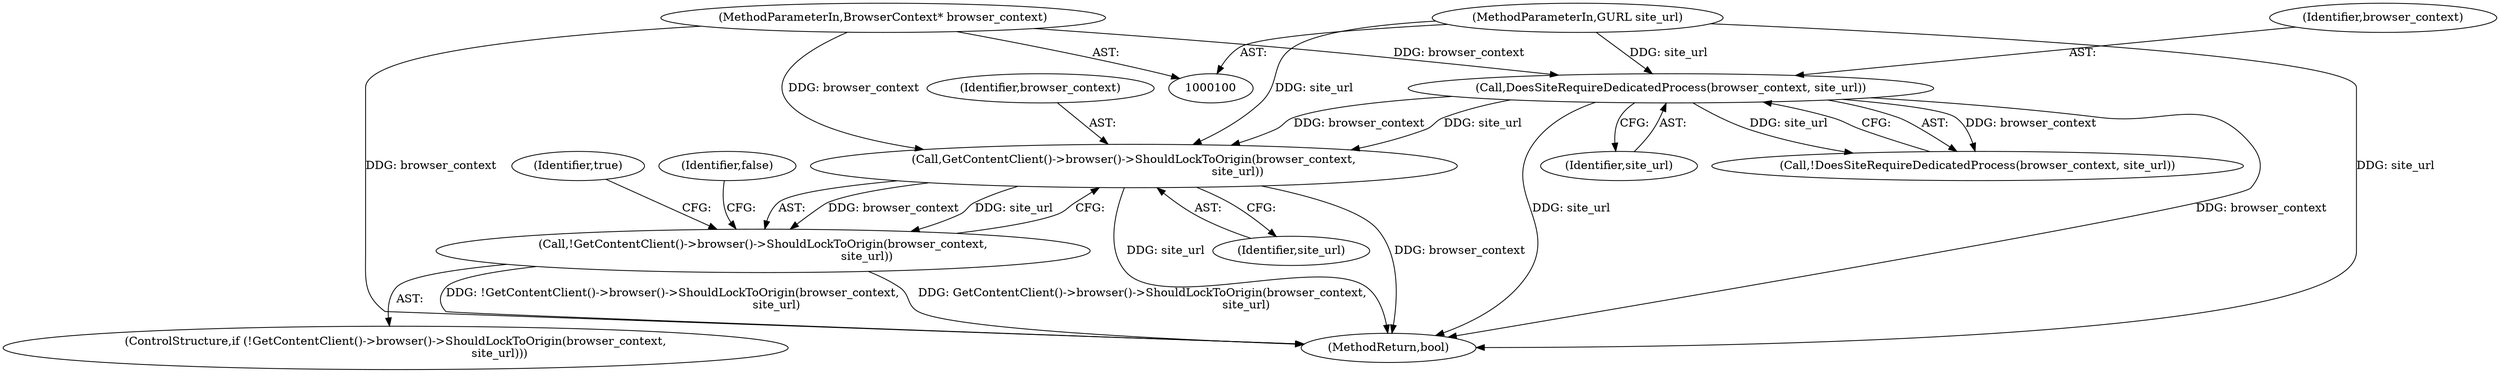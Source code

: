 digraph "0_Chrome_1f5ad409dbf5334523931df37598ea49e9849c87_1@pointer" {
"1000127" [label="(Call,GetContentClient()->browser()->ShouldLockToOrigin(browser_context,\n                                                         site_url))"];
"1000110" [label="(Call,DoesSiteRequireDedicatedProcess(browser_context, site_url))"];
"1000101" [label="(MethodParameterIn,BrowserContext* browser_context)"];
"1000102" [label="(MethodParameterIn,GURL site_url)"];
"1000126" [label="(Call,!GetContentClient()->browser()->ShouldLockToOrigin(browser_context,\n                                                         site_url))"];
"1000127" [label="(Call,GetContentClient()->browser()->ShouldLockToOrigin(browser_context,\n                                                         site_url))"];
"1000125" [label="(ControlStructure,if (!GetContentClient()->browser()->ShouldLockToOrigin(browser_context,\n                                                         site_url)))"];
"1000101" [label="(MethodParameterIn,BrowserContext* browser_context)"];
"1000111" [label="(Identifier,browser_context)"];
"1000132" [label="(Identifier,false)"];
"1000135" [label="(MethodReturn,bool)"];
"1000110" [label="(Call,DoesSiteRequireDedicatedProcess(browser_context, site_url))"];
"1000112" [label="(Identifier,site_url)"];
"1000129" [label="(Identifier,site_url)"];
"1000128" [label="(Identifier,browser_context)"];
"1000109" [label="(Call,!DoesSiteRequireDedicatedProcess(browser_context, site_url))"];
"1000102" [label="(MethodParameterIn,GURL site_url)"];
"1000126" [label="(Call,!GetContentClient()->browser()->ShouldLockToOrigin(browser_context,\n                                                         site_url))"];
"1000134" [label="(Identifier,true)"];
"1000127" -> "1000126"  [label="AST: "];
"1000127" -> "1000129"  [label="CFG: "];
"1000128" -> "1000127"  [label="AST: "];
"1000129" -> "1000127"  [label="AST: "];
"1000126" -> "1000127"  [label="CFG: "];
"1000127" -> "1000135"  [label="DDG: site_url"];
"1000127" -> "1000135"  [label="DDG: browser_context"];
"1000127" -> "1000126"  [label="DDG: browser_context"];
"1000127" -> "1000126"  [label="DDG: site_url"];
"1000110" -> "1000127"  [label="DDG: browser_context"];
"1000110" -> "1000127"  [label="DDG: site_url"];
"1000101" -> "1000127"  [label="DDG: browser_context"];
"1000102" -> "1000127"  [label="DDG: site_url"];
"1000110" -> "1000109"  [label="AST: "];
"1000110" -> "1000112"  [label="CFG: "];
"1000111" -> "1000110"  [label="AST: "];
"1000112" -> "1000110"  [label="AST: "];
"1000109" -> "1000110"  [label="CFG: "];
"1000110" -> "1000135"  [label="DDG: site_url"];
"1000110" -> "1000135"  [label="DDG: browser_context"];
"1000110" -> "1000109"  [label="DDG: browser_context"];
"1000110" -> "1000109"  [label="DDG: site_url"];
"1000101" -> "1000110"  [label="DDG: browser_context"];
"1000102" -> "1000110"  [label="DDG: site_url"];
"1000101" -> "1000100"  [label="AST: "];
"1000101" -> "1000135"  [label="DDG: browser_context"];
"1000102" -> "1000100"  [label="AST: "];
"1000102" -> "1000135"  [label="DDG: site_url"];
"1000126" -> "1000125"  [label="AST: "];
"1000132" -> "1000126"  [label="CFG: "];
"1000134" -> "1000126"  [label="CFG: "];
"1000126" -> "1000135"  [label="DDG: !GetContentClient()->browser()->ShouldLockToOrigin(browser_context,\n                                                         site_url)"];
"1000126" -> "1000135"  [label="DDG: GetContentClient()->browser()->ShouldLockToOrigin(browser_context,\n                                                         site_url)"];
}
